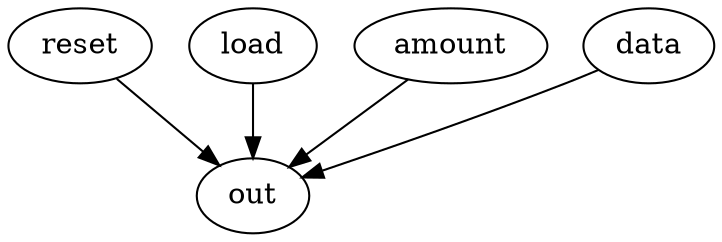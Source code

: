 strict digraph "" {
	reset -> out	[weight=3.0];
	load -> out	[weight=2.0];
	amount -> out	[weight=1.0];
	data -> out	[weight=2.0];
}
